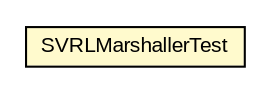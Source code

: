 #!/usr/local/bin/dot
#
# Class diagram 
# Generated by UMLGraph version 5.1 (http://www.umlgraph.org/)
#

digraph G {
	edge [fontname="arial",fontsize=10,labelfontname="arial",labelfontsize=10];
	node [fontname="arial",fontsize=10,shape=plaintext];
	nodesep=0.25;
	ranksep=0.5;
	// com.helger.schematron.svrl.SVRLMarshallerTest
	c2899 [label=<<table title="com.helger.schematron.svrl.SVRLMarshallerTest" border="0" cellborder="1" cellspacing="0" cellpadding="2" port="p" bgcolor="lemonChiffon" href="./SVRLMarshallerTest.html">
		<tr><td><table border="0" cellspacing="0" cellpadding="1">
<tr><td align="center" balign="center"> SVRLMarshallerTest </td></tr>
		</table></td></tr>
		</table>>, fontname="arial", fontcolor="black", fontsize=10.0];
}

